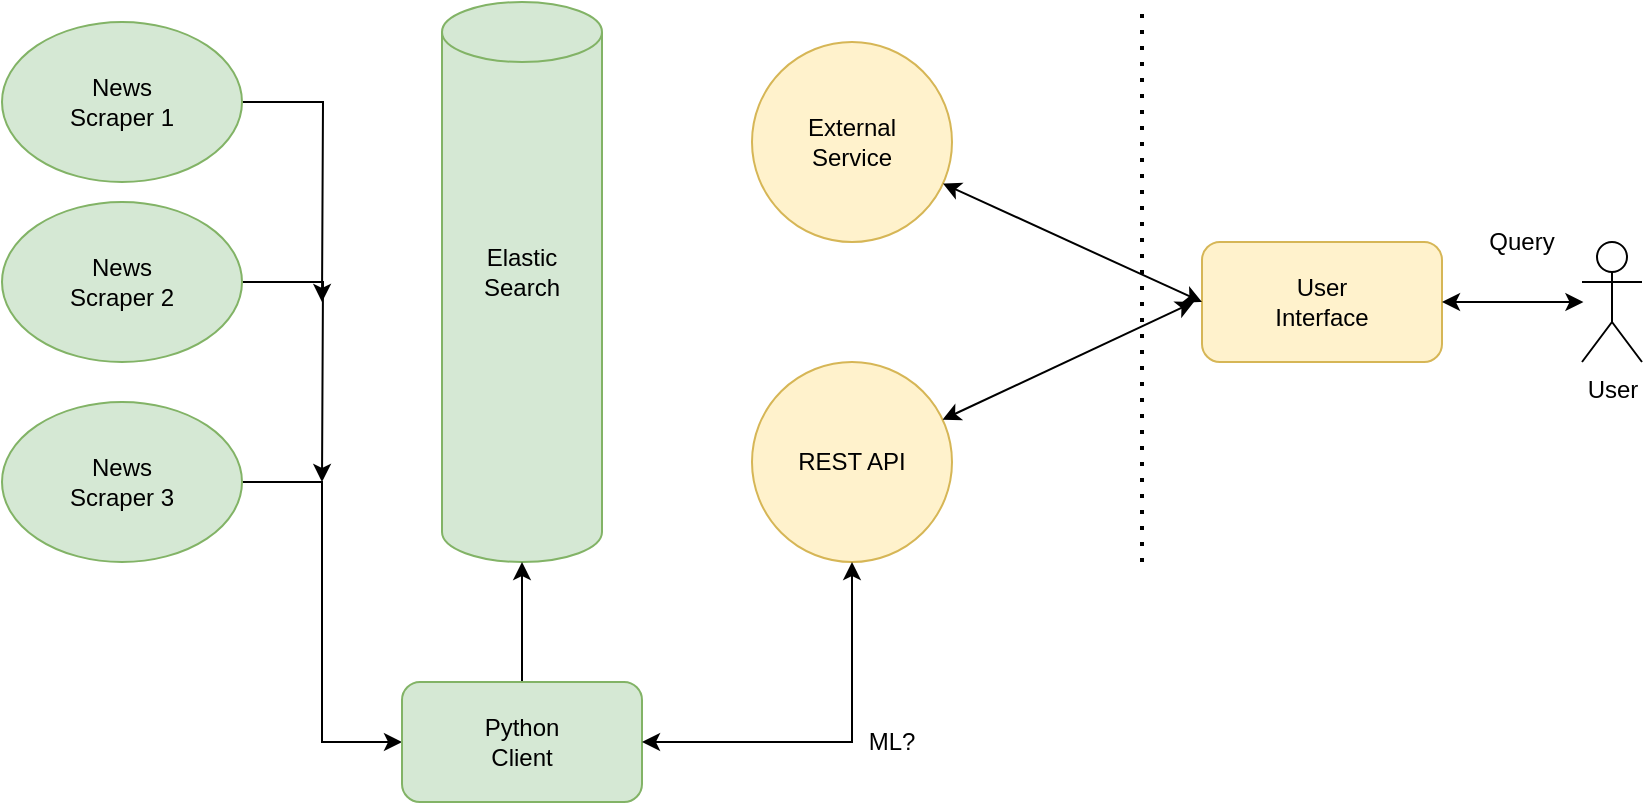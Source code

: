 <mxfile version="15.7.3" type="device"><diagram id="Z5aTztczsrlE-TFa74vv" name="Page-1"><mxGraphModel dx="782" dy="436" grid="1" gridSize="10" guides="1" tooltips="1" connect="1" arrows="1" fold="1" page="1" pageScale="1" pageWidth="850" pageHeight="1100" math="0" shadow="0"><root><mxCell id="0"/><mxCell id="1" parent="0"/><mxCell id="x4K-SUpqHcUBbkDlCp2i-10" value="" style="ellipse;whiteSpace=wrap;html=1;aspect=fixed;fillColor=#fff2cc;strokeColor=#d6b656;" parent="1" vertex="1"><mxGeometry x="435" y="220" width="100" height="100" as="geometry"/></mxCell><mxCell id="x4K-SUpqHcUBbkDlCp2i-1" value="" style="shape=cylinder3;whiteSpace=wrap;html=1;boundedLbl=1;backgroundOutline=1;size=15;fillColor=#d5e8d4;strokeColor=#82b366;" parent="1" vertex="1"><mxGeometry x="280" y="40" width="80" height="280" as="geometry"/></mxCell><mxCell id="x4K-SUpqHcUBbkDlCp2i-14" style="edgeStyle=orthogonalEdgeStyle;rounded=0;orthogonalLoop=1;jettySize=auto;html=1;" parent="1" source="x4K-SUpqHcUBbkDlCp2i-2" edge="1"><mxGeometry relative="1" as="geometry"><mxPoint x="220" y="190" as="targetPoint"/></mxGeometry></mxCell><mxCell id="x4K-SUpqHcUBbkDlCp2i-2" value="" style="ellipse;whiteSpace=wrap;html=1;fillColor=#d5e8d4;strokeColor=#82b366;" parent="1" vertex="1"><mxGeometry x="60" y="50" width="120" height="80" as="geometry"/></mxCell><mxCell id="x4K-SUpqHcUBbkDlCp2i-15" style="edgeStyle=orthogonalEdgeStyle;rounded=0;orthogonalLoop=1;jettySize=auto;html=1;" parent="1" source="x4K-SUpqHcUBbkDlCp2i-3" edge="1"><mxGeometry relative="1" as="geometry"><mxPoint x="220" y="280" as="targetPoint"/></mxGeometry></mxCell><mxCell id="x4K-SUpqHcUBbkDlCp2i-3" value="" style="ellipse;whiteSpace=wrap;html=1;fillColor=#d5e8d4;strokeColor=#82b366;" parent="1" vertex="1"><mxGeometry x="60" y="140" width="120" height="80" as="geometry"/></mxCell><mxCell id="x4K-SUpqHcUBbkDlCp2i-16" style="edgeStyle=orthogonalEdgeStyle;rounded=0;orthogonalLoop=1;jettySize=auto;html=1;entryX=0;entryY=0.5;entryDx=0;entryDy=0;" parent="1" source="x4K-SUpqHcUBbkDlCp2i-4" target="x4K-SUpqHcUBbkDlCp2i-5" edge="1"><mxGeometry relative="1" as="geometry"/></mxCell><mxCell id="x4K-SUpqHcUBbkDlCp2i-4" value="" style="ellipse;whiteSpace=wrap;html=1;fillColor=#d5e8d4;strokeColor=#82b366;" parent="1" vertex="1"><mxGeometry x="60" y="240" width="120" height="80" as="geometry"/></mxCell><mxCell id="x4K-SUpqHcUBbkDlCp2i-25" value="" style="edgeStyle=orthogonalEdgeStyle;rounded=0;orthogonalLoop=1;jettySize=auto;html=1;" parent="1" source="x4K-SUpqHcUBbkDlCp2i-5" target="x4K-SUpqHcUBbkDlCp2i-1" edge="1"><mxGeometry relative="1" as="geometry"/></mxCell><mxCell id="x4K-SUpqHcUBbkDlCp2i-5" value="" style="rounded=1;whiteSpace=wrap;html=1;fillColor=#d5e8d4;strokeColor=#82b366;" parent="1" vertex="1"><mxGeometry x="260" y="380" width="120" height="60" as="geometry"/></mxCell><mxCell id="x4K-SUpqHcUBbkDlCp2i-6" value="User&lt;br&gt;" style="shape=umlActor;verticalLabelPosition=bottom;verticalAlign=top;html=1;outlineConnect=0;" parent="1" vertex="1"><mxGeometry x="850" y="160" width="30" height="60" as="geometry"/></mxCell><mxCell id="x4K-SUpqHcUBbkDlCp2i-7" value="" style="rounded=1;whiteSpace=wrap;html=1;fillColor=#fff2cc;strokeColor=#d6b656;" parent="1" vertex="1"><mxGeometry x="660" y="160" width="120" height="60" as="geometry"/></mxCell><mxCell id="x4K-SUpqHcUBbkDlCp2i-8" value="" style="endArrow=none;dashed=1;html=1;dashPattern=1 3;strokeWidth=2;rounded=0;" parent="1" edge="1"><mxGeometry width="50" height="50" relative="1" as="geometry"><mxPoint x="630" y="320" as="sourcePoint"/><mxPoint x="630" y="40" as="targetPoint"/></mxGeometry></mxCell><mxCell id="x4K-SUpqHcUBbkDlCp2i-11" value="News Scraper 1" style="text;html=1;strokeColor=none;fillColor=none;align=center;verticalAlign=middle;whiteSpace=wrap;rounded=0;" parent="1" vertex="1"><mxGeometry x="90" y="75" width="60" height="30" as="geometry"/></mxCell><mxCell id="x4K-SUpqHcUBbkDlCp2i-12" value="News Scraper 2" style="text;html=1;strokeColor=none;fillColor=none;align=center;verticalAlign=middle;whiteSpace=wrap;rounded=0;" parent="1" vertex="1"><mxGeometry x="90" y="165" width="60" height="30" as="geometry"/></mxCell><mxCell id="x4K-SUpqHcUBbkDlCp2i-13" value="News Scraper 3" style="text;html=1;strokeColor=none;fillColor=none;align=center;verticalAlign=middle;whiteSpace=wrap;rounded=0;" parent="1" vertex="1"><mxGeometry x="90" y="265" width="60" height="30" as="geometry"/></mxCell><mxCell id="x4K-SUpqHcUBbkDlCp2i-17" value="Elastic Search" style="text;html=1;strokeColor=none;fillColor=none;align=center;verticalAlign=middle;whiteSpace=wrap;rounded=0;" parent="1" vertex="1"><mxGeometry x="290" y="160" width="60" height="30" as="geometry"/></mxCell><mxCell id="x4K-SUpqHcUBbkDlCp2i-18" value="Python Client" style="text;html=1;strokeColor=none;fillColor=none;align=center;verticalAlign=middle;whiteSpace=wrap;rounded=0;" parent="1" vertex="1"><mxGeometry x="290" y="395" width="60" height="30" as="geometry"/></mxCell><mxCell id="x4K-SUpqHcUBbkDlCp2i-19" value="REST API" style="text;html=1;strokeColor=none;fillColor=none;align=center;verticalAlign=middle;whiteSpace=wrap;rounded=0;" parent="1" vertex="1"><mxGeometry x="455" y="255" width="60" height="30" as="geometry"/></mxCell><mxCell id="x4K-SUpqHcUBbkDlCp2i-21" value="" style="endArrow=classic;startArrow=classic;html=1;rounded=0;" parent="1" source="x4K-SUpqHcUBbkDlCp2i-10" edge="1"><mxGeometry width="50" height="50" relative="1" as="geometry"><mxPoint x="585" y="240" as="sourcePoint"/><mxPoint x="656" y="190" as="targetPoint"/></mxGeometry></mxCell><mxCell id="x4K-SUpqHcUBbkDlCp2i-22" value="User Interface" style="text;html=1;strokeColor=none;fillColor=none;align=center;verticalAlign=middle;whiteSpace=wrap;rounded=0;" parent="1" vertex="1"><mxGeometry x="690" y="175" width="60" height="30" as="geometry"/></mxCell><mxCell id="x4K-SUpqHcUBbkDlCp2i-23" value="" style="endArrow=classic;startArrow=classic;html=1;rounded=0;" parent="1" source="x4K-SUpqHcUBbkDlCp2i-7" edge="1"><mxGeometry width="50" height="50" relative="1" as="geometry"><mxPoint x="780" y="240" as="sourcePoint"/><mxPoint x="850.711" y="190" as="targetPoint"/></mxGeometry></mxCell><mxCell id="x4K-SUpqHcUBbkDlCp2i-24" value="Query" style="text;html=1;strokeColor=none;fillColor=none;align=center;verticalAlign=middle;whiteSpace=wrap;rounded=0;" parent="1" vertex="1"><mxGeometry x="790" y="145" width="60" height="30" as="geometry"/></mxCell><mxCell id="x4K-SUpqHcUBbkDlCp2i-27" value="" style="endArrow=classic;startArrow=classic;html=1;rounded=0;entryX=0.5;entryY=1;entryDx=0;entryDy=0;" parent="1" source="x4K-SUpqHcUBbkDlCp2i-5" target="x4K-SUpqHcUBbkDlCp2i-10" edge="1"><mxGeometry width="50" height="50" relative="1" as="geometry"><mxPoint x="380" y="460" as="sourcePoint"/><mxPoint x="450.711" y="410" as="targetPoint"/><Array as="points"><mxPoint x="485" y="410"/></Array></mxGeometry></mxCell><mxCell id="x4K-SUpqHcUBbkDlCp2i-30" value="" style="ellipse;whiteSpace=wrap;html=1;aspect=fixed;fillColor=#fff2cc;strokeColor=#d6b656;" parent="1" vertex="1"><mxGeometry x="435" y="60" width="100" height="100" as="geometry"/></mxCell><mxCell id="x4K-SUpqHcUBbkDlCp2i-31" value="External Service" style="text;html=1;strokeColor=none;fillColor=none;align=center;verticalAlign=middle;whiteSpace=wrap;rounded=0;" parent="1" vertex="1"><mxGeometry x="455" y="95" width="60" height="30" as="geometry"/></mxCell><mxCell id="x4K-SUpqHcUBbkDlCp2i-33" value="" style="endArrow=classic;startArrow=classic;html=1;rounded=0;" parent="1" source="x4K-SUpqHcUBbkDlCp2i-30" edge="1"><mxGeometry width="50" height="50" relative="1" as="geometry"><mxPoint x="535" y="160" as="sourcePoint"/><mxPoint x="660" y="190" as="targetPoint"/></mxGeometry></mxCell><mxCell id="X1ErKqh0VvTCKMHRGVmp-1" value="ML?" style="text;html=1;strokeColor=none;fillColor=none;align=center;verticalAlign=middle;whiteSpace=wrap;rounded=0;" vertex="1" parent="1"><mxGeometry x="475" y="395" width="60" height="30" as="geometry"/></mxCell></root></mxGraphModel></diagram></mxfile>